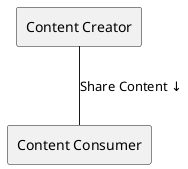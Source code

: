 @startuml
agent "Content Creator" as Creator
agent "Content Consumer" as Consumer
Creator -- Consumer : "Share Content ↓"
@enduml
